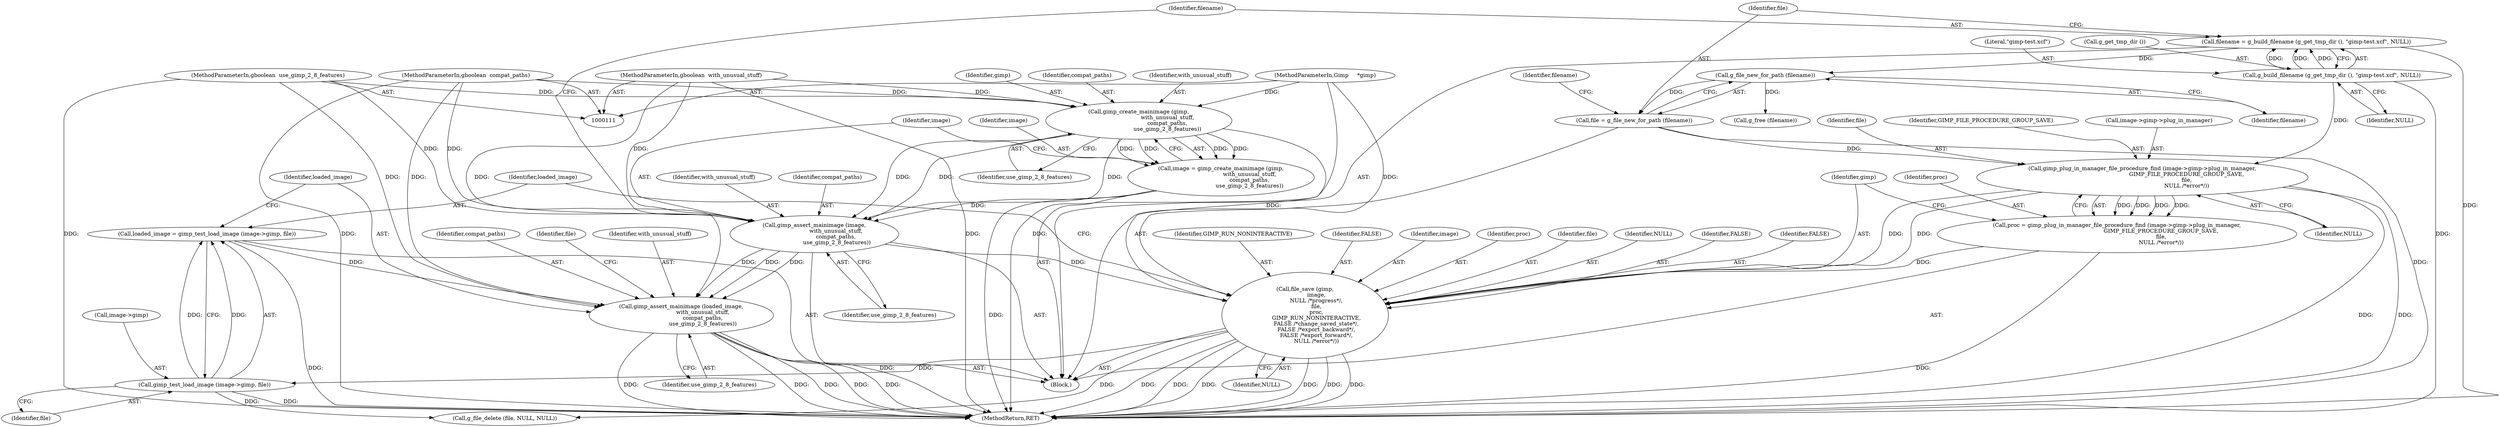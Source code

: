 digraph "0_gimp_c21eff4b031acb04fb4dfce8bd5fdfecc2b6524f@API" {
"1000175" [label="(Call,gimp_assert_mainimage (loaded_image,\n                         with_unusual_stuff,\n                         compat_paths,\n                         use_gimp_2_8_features))"];
"1000168" [label="(Call,loaded_image = gimp_test_load_image (image->gimp, file))"];
"1000170" [label="(Call,gimp_test_load_image (image->gimp, file))"];
"1000157" [label="(Call,file_save (gimp,\n             image,\n             NULL /*progress*/,\n             file,\n             proc,\n             GIMP_RUN_NONINTERACTIVE,\n             FALSE /*change_saved_state*/,\n             FALSE /*export_backward*/,\n             FALSE /*export_forward*/,\n             NULL /*error*/))"];
"1000124" [label="(Call,gimp_create_mainimage (gimp,\n                                 with_unusual_stuff,\n                                 compat_paths,\n                                 use_gimp_2_8_features))"];
"1000112" [label="(MethodParameterIn,Gimp     *gimp)"];
"1000113" [label="(MethodParameterIn,gboolean  with_unusual_stuff)"];
"1000114" [label="(MethodParameterIn,gboolean  compat_paths)"];
"1000115" [label="(MethodParameterIn,gboolean  use_gimp_2_8_features)"];
"1000129" [label="(Call,gimp_assert_mainimage (image,\n                         with_unusual_stuff,\n                         compat_paths,\n                          use_gimp_2_8_features))"];
"1000122" [label="(Call,image = gimp_create_mainimage (gimp,\n                                 with_unusual_stuff,\n                                 compat_paths,\n                                 use_gimp_2_8_features))"];
"1000148" [label="(Call,gimp_plug_in_manager_file_procedure_find (image->gimp->plug_in_manager,\n                                                   GIMP_FILE_PROCEDURE_GROUP_SAVE,\n                                                   file,\n                                                   NULL /*error*/))"];
"1000140" [label="(Call,file = g_file_new_for_path (filename))"];
"1000142" [label="(Call,g_file_new_for_path (filename))"];
"1000134" [label="(Call,filename = g_build_filename (g_get_tmp_dir (), \"gimp-test.xcf\", NULL))"];
"1000136" [label="(Call,g_build_filename (g_get_tmp_dir (), \"gimp-test.xcf\", NULL))"];
"1000146" [label="(Call,proc = gimp_plug_in_manager_file_procedure_find (image->gimp->plug_in_manager,\n                                                   GIMP_FILE_PROCEDURE_GROUP_SAVE,\n                                                   file,\n                                                   NULL /*error*/))"];
"1000168" [label="(Call,loaded_image = gimp_test_load_image (image->gimp, file))"];
"1000128" [label="(Identifier,use_gimp_2_8_features)"];
"1000135" [label="(Identifier,filename)"];
"1000154" [label="(Identifier,GIMP_FILE_PROCEDURE_GROUP_SAVE)"];
"1000142" [label="(Call,g_file_new_for_path (filename))"];
"1000148" [label="(Call,gimp_plug_in_manager_file_procedure_find (image->gimp->plug_in_manager,\n                                                   GIMP_FILE_PROCEDURE_GROUP_SAVE,\n                                                   file,\n                                                   NULL /*error*/))"];
"1000138" [label="(Literal,\"gimp-test.xcf\")"];
"1000175" [label="(Call,gimp_assert_mainimage (loaded_image,\n                         with_unusual_stuff,\n                         compat_paths,\n                         use_gimp_2_8_features))"];
"1000112" [label="(MethodParameterIn,Gimp     *gimp)"];
"1000176" [label="(Identifier,loaded_image)"];
"1000163" [label="(Identifier,GIMP_RUN_NONINTERACTIVE)"];
"1000149" [label="(Call,image->gimp->plug_in_manager)"];
"1000155" [label="(Identifier,file)"];
"1000169" [label="(Identifier,loaded_image)"];
"1000122" [label="(Call,image = gimp_create_mainimage (gimp,\n                                 with_unusual_stuff,\n                                 compat_paths,\n                                 use_gimp_2_8_features))"];
"1000179" [label="(Identifier,use_gimp_2_8_features)"];
"1000113" [label="(MethodParameterIn,gboolean  with_unusual_stuff)"];
"1000174" [label="(Identifier,file)"];
"1000139" [label="(Identifier,NULL)"];
"1000170" [label="(Call,gimp_test_load_image (image->gimp, file))"];
"1000171" [label="(Call,image->gimp)"];
"1000166" [label="(Identifier,FALSE)"];
"1000159" [label="(Identifier,image)"];
"1000140" [label="(Call,file = g_file_new_for_path (filename))"];
"1000162" [label="(Identifier,proc)"];
"1000145" [label="(Identifier,filename)"];
"1000178" [label="(Identifier,compat_paths)"];
"1000181" [label="(Identifier,file)"];
"1000180" [label="(Call,g_file_delete (file, NULL, NULL))"];
"1000161" [label="(Identifier,file)"];
"1000186" [label="(MethodReturn,RET)"];
"1000125" [label="(Identifier,gimp)"];
"1000177" [label="(Identifier,with_unusual_stuff)"];
"1000131" [label="(Identifier,with_unusual_stuff)"];
"1000144" [label="(Call,g_free (filename))"];
"1000143" [label="(Identifier,filename)"];
"1000116" [label="(Block,)"];
"1000160" [label="(Identifier,NULL)"];
"1000164" [label="(Identifier,FALSE)"];
"1000137" [label="(Call,g_get_tmp_dir ())"];
"1000127" [label="(Identifier,compat_paths)"];
"1000132" [label="(Identifier,compat_paths)"];
"1000165" [label="(Identifier,FALSE)"];
"1000115" [label="(MethodParameterIn,gboolean  use_gimp_2_8_features)"];
"1000146" [label="(Call,proc = gimp_plug_in_manager_file_procedure_find (image->gimp->plug_in_manager,\n                                                   GIMP_FILE_PROCEDURE_GROUP_SAVE,\n                                                   file,\n                                                   NULL /*error*/))"];
"1000141" [label="(Identifier,file)"];
"1000156" [label="(Identifier,NULL)"];
"1000114" [label="(MethodParameterIn,gboolean  compat_paths)"];
"1000158" [label="(Identifier,gimp)"];
"1000133" [label="(Identifier,use_gimp_2_8_features)"];
"1000123" [label="(Identifier,image)"];
"1000130" [label="(Identifier,image)"];
"1000124" [label="(Call,gimp_create_mainimage (gimp,\n                                 with_unusual_stuff,\n                                 compat_paths,\n                                 use_gimp_2_8_features))"];
"1000129" [label="(Call,gimp_assert_mainimage (image,\n                         with_unusual_stuff,\n                         compat_paths,\n                          use_gimp_2_8_features))"];
"1000167" [label="(Identifier,NULL)"];
"1000157" [label="(Call,file_save (gimp,\n             image,\n             NULL /*progress*/,\n             file,\n             proc,\n             GIMP_RUN_NONINTERACTIVE,\n             FALSE /*change_saved_state*/,\n             FALSE /*export_backward*/,\n             FALSE /*export_forward*/,\n             NULL /*error*/))"];
"1000126" [label="(Identifier,with_unusual_stuff)"];
"1000136" [label="(Call,g_build_filename (g_get_tmp_dir (), \"gimp-test.xcf\", NULL))"];
"1000134" [label="(Call,filename = g_build_filename (g_get_tmp_dir (), \"gimp-test.xcf\", NULL))"];
"1000147" [label="(Identifier,proc)"];
"1000175" -> "1000116"  [label="AST: "];
"1000175" -> "1000179"  [label="CFG: "];
"1000176" -> "1000175"  [label="AST: "];
"1000177" -> "1000175"  [label="AST: "];
"1000178" -> "1000175"  [label="AST: "];
"1000179" -> "1000175"  [label="AST: "];
"1000181" -> "1000175"  [label="CFG: "];
"1000175" -> "1000186"  [label="DDG: "];
"1000175" -> "1000186"  [label="DDG: "];
"1000175" -> "1000186"  [label="DDG: "];
"1000175" -> "1000186"  [label="DDG: "];
"1000175" -> "1000186"  [label="DDG: "];
"1000168" -> "1000175"  [label="DDG: "];
"1000129" -> "1000175"  [label="DDG: "];
"1000129" -> "1000175"  [label="DDG: "];
"1000129" -> "1000175"  [label="DDG: "];
"1000113" -> "1000175"  [label="DDG: "];
"1000114" -> "1000175"  [label="DDG: "];
"1000115" -> "1000175"  [label="DDG: "];
"1000168" -> "1000116"  [label="AST: "];
"1000168" -> "1000170"  [label="CFG: "];
"1000169" -> "1000168"  [label="AST: "];
"1000170" -> "1000168"  [label="AST: "];
"1000176" -> "1000168"  [label="CFG: "];
"1000168" -> "1000186"  [label="DDG: "];
"1000170" -> "1000168"  [label="DDG: "];
"1000170" -> "1000168"  [label="DDG: "];
"1000170" -> "1000174"  [label="CFG: "];
"1000171" -> "1000170"  [label="AST: "];
"1000174" -> "1000170"  [label="AST: "];
"1000170" -> "1000186"  [label="DDG: "];
"1000157" -> "1000170"  [label="DDG: "];
"1000170" -> "1000180"  [label="DDG: "];
"1000157" -> "1000116"  [label="AST: "];
"1000157" -> "1000167"  [label="CFG: "];
"1000158" -> "1000157"  [label="AST: "];
"1000159" -> "1000157"  [label="AST: "];
"1000160" -> "1000157"  [label="AST: "];
"1000161" -> "1000157"  [label="AST: "];
"1000162" -> "1000157"  [label="AST: "];
"1000163" -> "1000157"  [label="AST: "];
"1000164" -> "1000157"  [label="AST: "];
"1000165" -> "1000157"  [label="AST: "];
"1000166" -> "1000157"  [label="AST: "];
"1000167" -> "1000157"  [label="AST: "];
"1000169" -> "1000157"  [label="CFG: "];
"1000157" -> "1000186"  [label="DDG: "];
"1000157" -> "1000186"  [label="DDG: "];
"1000157" -> "1000186"  [label="DDG: "];
"1000157" -> "1000186"  [label="DDG: "];
"1000157" -> "1000186"  [label="DDG: "];
"1000157" -> "1000186"  [label="DDG: "];
"1000124" -> "1000157"  [label="DDG: "];
"1000112" -> "1000157"  [label="DDG: "];
"1000129" -> "1000157"  [label="DDG: "];
"1000148" -> "1000157"  [label="DDG: "];
"1000148" -> "1000157"  [label="DDG: "];
"1000146" -> "1000157"  [label="DDG: "];
"1000157" -> "1000180"  [label="DDG: "];
"1000124" -> "1000122"  [label="AST: "];
"1000124" -> "1000128"  [label="CFG: "];
"1000125" -> "1000124"  [label="AST: "];
"1000126" -> "1000124"  [label="AST: "];
"1000127" -> "1000124"  [label="AST: "];
"1000128" -> "1000124"  [label="AST: "];
"1000122" -> "1000124"  [label="CFG: "];
"1000124" -> "1000122"  [label="DDG: "];
"1000124" -> "1000122"  [label="DDG: "];
"1000124" -> "1000122"  [label="DDG: "];
"1000124" -> "1000122"  [label="DDG: "];
"1000112" -> "1000124"  [label="DDG: "];
"1000113" -> "1000124"  [label="DDG: "];
"1000114" -> "1000124"  [label="DDG: "];
"1000115" -> "1000124"  [label="DDG: "];
"1000124" -> "1000129"  [label="DDG: "];
"1000124" -> "1000129"  [label="DDG: "];
"1000124" -> "1000129"  [label="DDG: "];
"1000112" -> "1000111"  [label="AST: "];
"1000112" -> "1000186"  [label="DDG: "];
"1000113" -> "1000111"  [label="AST: "];
"1000113" -> "1000186"  [label="DDG: "];
"1000113" -> "1000129"  [label="DDG: "];
"1000114" -> "1000111"  [label="AST: "];
"1000114" -> "1000186"  [label="DDG: "];
"1000114" -> "1000129"  [label="DDG: "];
"1000115" -> "1000111"  [label="AST: "];
"1000115" -> "1000186"  [label="DDG: "];
"1000115" -> "1000129"  [label="DDG: "];
"1000129" -> "1000116"  [label="AST: "];
"1000129" -> "1000133"  [label="CFG: "];
"1000130" -> "1000129"  [label="AST: "];
"1000131" -> "1000129"  [label="AST: "];
"1000132" -> "1000129"  [label="AST: "];
"1000133" -> "1000129"  [label="AST: "];
"1000135" -> "1000129"  [label="CFG: "];
"1000129" -> "1000186"  [label="DDG: "];
"1000122" -> "1000129"  [label="DDG: "];
"1000122" -> "1000116"  [label="AST: "];
"1000123" -> "1000122"  [label="AST: "];
"1000130" -> "1000122"  [label="CFG: "];
"1000122" -> "1000186"  [label="DDG: "];
"1000148" -> "1000146"  [label="AST: "];
"1000148" -> "1000156"  [label="CFG: "];
"1000149" -> "1000148"  [label="AST: "];
"1000154" -> "1000148"  [label="AST: "];
"1000155" -> "1000148"  [label="AST: "];
"1000156" -> "1000148"  [label="AST: "];
"1000146" -> "1000148"  [label="CFG: "];
"1000148" -> "1000186"  [label="DDG: "];
"1000148" -> "1000186"  [label="DDG: "];
"1000148" -> "1000146"  [label="DDG: "];
"1000148" -> "1000146"  [label="DDG: "];
"1000148" -> "1000146"  [label="DDG: "];
"1000148" -> "1000146"  [label="DDG: "];
"1000140" -> "1000148"  [label="DDG: "];
"1000136" -> "1000148"  [label="DDG: "];
"1000140" -> "1000116"  [label="AST: "];
"1000140" -> "1000142"  [label="CFG: "];
"1000141" -> "1000140"  [label="AST: "];
"1000142" -> "1000140"  [label="AST: "];
"1000145" -> "1000140"  [label="CFG: "];
"1000140" -> "1000186"  [label="DDG: "];
"1000142" -> "1000140"  [label="DDG: "];
"1000142" -> "1000143"  [label="CFG: "];
"1000143" -> "1000142"  [label="AST: "];
"1000134" -> "1000142"  [label="DDG: "];
"1000142" -> "1000144"  [label="DDG: "];
"1000134" -> "1000116"  [label="AST: "];
"1000134" -> "1000136"  [label="CFG: "];
"1000135" -> "1000134"  [label="AST: "];
"1000136" -> "1000134"  [label="AST: "];
"1000141" -> "1000134"  [label="CFG: "];
"1000134" -> "1000186"  [label="DDG: "];
"1000136" -> "1000134"  [label="DDG: "];
"1000136" -> "1000134"  [label="DDG: "];
"1000136" -> "1000134"  [label="DDG: "];
"1000136" -> "1000139"  [label="CFG: "];
"1000137" -> "1000136"  [label="AST: "];
"1000138" -> "1000136"  [label="AST: "];
"1000139" -> "1000136"  [label="AST: "];
"1000136" -> "1000186"  [label="DDG: "];
"1000146" -> "1000116"  [label="AST: "];
"1000147" -> "1000146"  [label="AST: "];
"1000158" -> "1000146"  [label="CFG: "];
"1000146" -> "1000186"  [label="DDG: "];
}

